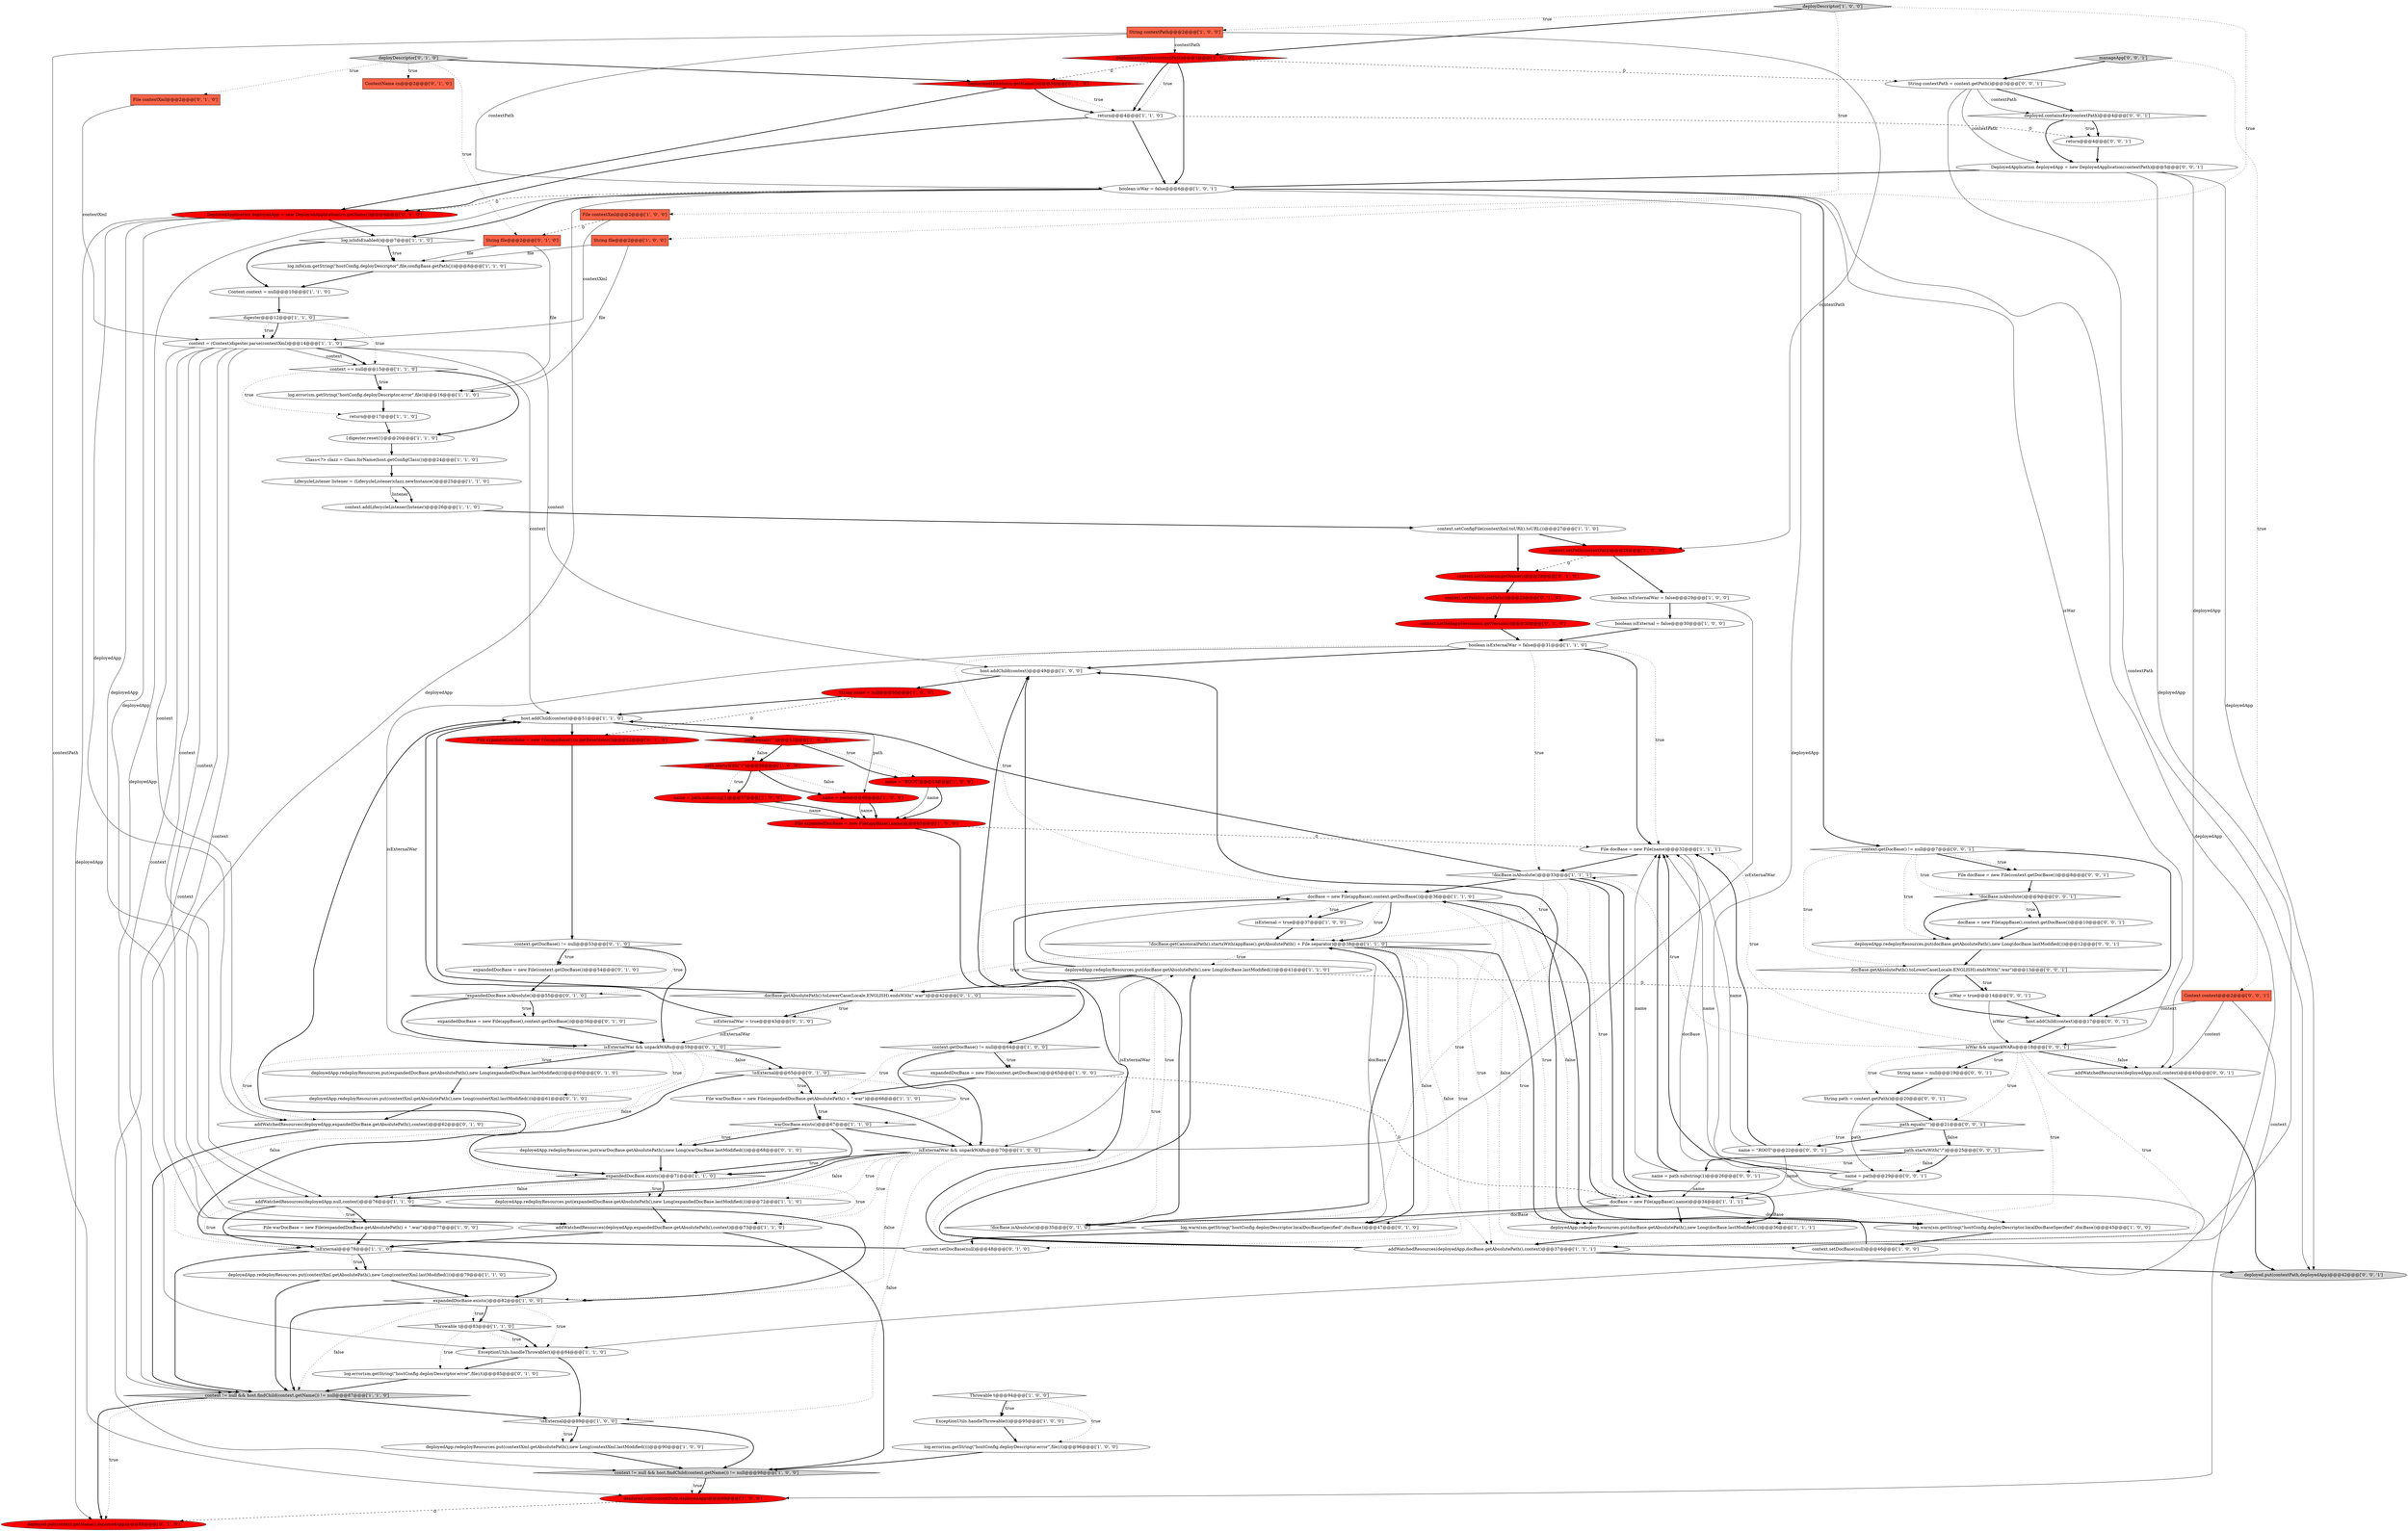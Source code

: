 digraph {
72 [style = filled, label = "deployedApp.redeployResources.put(contextXml.getAbsolutePath(),new Long(contextXml.lastModified()))@@@61@@@['0', '1', '0']", fillcolor = white, shape = ellipse image = "AAA0AAABBB2BBB"];
47 [style = filled, label = "boolean isExternal = false@@@30@@@['1', '0', '0']", fillcolor = white, shape = ellipse image = "AAA0AAABBB1BBB"];
49 [style = filled, label = "isExternal = true@@@37@@@['1', '0', '0']", fillcolor = white, shape = ellipse image = "AAA0AAABBB1BBB"];
23 [style = filled, label = "Context context = null@@@10@@@['1', '1', '0']", fillcolor = white, shape = ellipse image = "AAA0AAABBB1BBB"];
66 [style = filled, label = "expandedDocBase.exists()@@@71@@@['1', '1', '0']", fillcolor = white, shape = diamond image = "AAA0AAABBB1BBB"];
74 [style = filled, label = "deploymentExists(cn.getName())@@@3@@@['0', '1', '0']", fillcolor = red, shape = diamond image = "AAA1AAABBB2BBB"];
27 [style = filled, label = "deployDescriptor['1', '0', '0']", fillcolor = lightgray, shape = diamond image = "AAA0AAABBB1BBB"];
99 [style = filled, label = "deployed.containsKey(contextPath)@@@4@@@['0', '0', '1']", fillcolor = white, shape = diamond image = "AAA0AAABBB3BBB"];
30 [style = filled, label = "File warDocBase = new File(expandedDocBase.getAbsolutePath() + \".war\")@@@66@@@['1', '1', '0']", fillcolor = white, shape = ellipse image = "AAA0AAABBB1BBB"];
73 [style = filled, label = "context.setWebappVersion(cn.getVersion())@@@30@@@['0', '1', '0']", fillcolor = red, shape = ellipse image = "AAA1AAABBB2BBB"];
115 [style = filled, label = "isWar && unpackWARs@@@18@@@['0', '0', '1']", fillcolor = white, shape = diamond image = "AAA0AAABBB3BBB"];
16 [style = filled, label = "deployedApp.redeployResources.put(docBase.getAbsolutePath(),new Long(docBase.lastModified()))@@@41@@@['1', '1', '0']", fillcolor = white, shape = ellipse image = "AAA0AAABBB1BBB"];
82 [style = filled, label = "String file@@@2@@@['0', '1', '0']", fillcolor = tomato, shape = box image = "AAA1AAABBB2BBB"];
43 [style = filled, label = "String name = null@@@50@@@['1', '0', '0']", fillcolor = red, shape = ellipse image = "AAA1AAABBB1BBB"];
77 [style = filled, label = "deployedApp.redeployResources.put(expandedDocBase.getAbsolutePath(),new Long(expandedDocBase.lastModified()))@@@60@@@['0', '1', '0']", fillcolor = white, shape = ellipse image = "AAA0AAABBB2BBB"];
22 [style = filled, label = "context.addLifecycleListener(listener)@@@26@@@['1', '1', '0']", fillcolor = white, shape = ellipse image = "AAA0AAABBB1BBB"];
7 [style = filled, label = "log.isInfoEnabled()@@@7@@@['1', '1', '0']", fillcolor = white, shape = diamond image = "AAA0AAABBB1BBB"];
81 [style = filled, label = "ContextName cn@@@2@@@['0', '1', '0']", fillcolor = tomato, shape = box image = "AAA0AAABBB2BBB"];
109 [style = filled, label = "DeployedApplication deployedApp = new DeployedApplication(contextPath)@@@5@@@['0', '0', '1']", fillcolor = white, shape = ellipse image = "AAA0AAABBB3BBB"];
105 [style = filled, label = "path.startsWith(\"/\")@@@25@@@['0', '0', '1']", fillcolor = white, shape = diamond image = "AAA0AAABBB3BBB"];
51 [style = filled, label = "context = (Context)digester.parse(contextXml)@@@14@@@['1', '1', '0']", fillcolor = white, shape = ellipse image = "AAA0AAABBB1BBB"];
44 [style = filled, label = "return@@@17@@@['1', '1', '0']", fillcolor = white, shape = ellipse image = "AAA0AAABBB1BBB"];
9 [style = filled, label = "deployedApp.redeployResources.put(contextXml.getAbsolutePath(),new Long(contextXml.lastModified()))@@@79@@@['1', '1', '0']", fillcolor = white, shape = ellipse image = "AAA0AAABBB1BBB"];
36 [style = filled, label = "context != null && host.findChild(context.getName()) != null@@@98@@@['1', '0', '0']", fillcolor = lightgray, shape = diamond image = "AAA0AAABBB1BBB"];
111 [style = filled, label = "name = path.substring(1)@@@26@@@['0', '0', '1']", fillcolor = white, shape = ellipse image = "AAA0AAABBB3BBB"];
96 [style = filled, label = "String path = context.getPath()@@@20@@@['0', '0', '1']", fillcolor = white, shape = ellipse image = "AAA0AAABBB3BBB"];
117 [style = filled, label = "addWatchedResources(deployedApp,null,context)@@@40@@@['0', '0', '1']", fillcolor = white, shape = ellipse image = "AAA0AAABBB3BBB"];
4 [style = filled, label = "host.addChild(context)@@@49@@@['1', '0', '0']", fillcolor = white, shape = ellipse image = "AAA0AAABBB1BBB"];
5 [style = filled, label = "!isExternal@@@89@@@['1', '0', '0']", fillcolor = white, shape = diamond image = "AAA0AAABBB1BBB"];
75 [style = filled, label = "expandedDocBase = new File(appBase(),context.getDocBase())@@@56@@@['0', '1', '0']", fillcolor = white, shape = ellipse image = "AAA0AAABBB2BBB"];
83 [style = filled, label = "isExternalWar = true@@@43@@@['0', '1', '0']", fillcolor = white, shape = ellipse image = "AAA0AAABBB2BBB"];
65 [style = filled, label = "isExternalWar && unpackWARs@@@70@@@['1', '0', '0']", fillcolor = white, shape = diamond image = "AAA0AAABBB1BBB"];
21 [style = filled, label = "context.setPath(contextPath)@@@28@@@['1', '0', '0']", fillcolor = red, shape = ellipse image = "AAA1AAABBB1BBB"];
20 [style = filled, label = "ExceptionUtils.handleThrowable(t)@@@84@@@['1', '1', '0']", fillcolor = white, shape = ellipse image = "AAA0AAABBB1BBB"];
108 [style = filled, label = "context.getDocBase() != null@@@7@@@['0', '0', '1']", fillcolor = white, shape = diamond image = "AAA0AAABBB3BBB"];
35 [style = filled, label = "Throwable t@@@83@@@['1', '1', '0']", fillcolor = white, shape = diamond image = "AAA0AAABBB1BBB"];
63 [style = filled, label = "deployedApp.redeployResources.put(contextXml.getAbsolutePath(),new Long(contextXml.lastModified()))@@@90@@@['1', '0', '0']", fillcolor = white, shape = ellipse image = "AAA0AAABBB1BBB"];
84 [style = filled, label = "DeployedApplication deployedApp = new DeployedApplication(cn.getName())@@@6@@@['0', '1', '0']", fillcolor = red, shape = ellipse image = "AAA1AAABBB2BBB"];
103 [style = filled, label = "isWar = true@@@14@@@['0', '0', '1']", fillcolor = white, shape = ellipse image = "AAA0AAABBB3BBB"];
88 [style = filled, label = "log.error(sm.getString(\"hostConfig.deployDescriptor.error\",file),t)@@@85@@@['0', '1', '0']", fillcolor = white, shape = ellipse image = "AAA0AAABBB2BBB"];
62 [style = filled, label = "boolean isWar = false@@@6@@@['1', '0', '1']", fillcolor = white, shape = ellipse image = "AAA0AAABBB1BBB"];
39 [style = filled, label = "context.setDocBase(null)@@@46@@@['1', '0', '0']", fillcolor = white, shape = ellipse image = "AAA0AAABBB1BBB"];
64 [style = filled, label = "File expandedDocBase = new File(appBase(),name)@@@63@@@['1', '0', '0']", fillcolor = red, shape = ellipse image = "AAA1AAABBB1BBB"];
52 [style = filled, label = "log.error(sm.getString(\"hostConfig.deployDescriptor.error\",file))@@@16@@@['1', '1', '0']", fillcolor = white, shape = ellipse image = "AAA0AAABBB1BBB"];
87 [style = filled, label = "context.setName(cn.getName())@@@28@@@['0', '1', '0']", fillcolor = red, shape = ellipse image = "AAA1AAABBB2BBB"];
110 [style = filled, label = "String contextPath = context.getPath()@@@3@@@['0', '0', '1']", fillcolor = white, shape = ellipse image = "AAA0AAABBB3BBB"];
100 [style = filled, label = "String name = null@@@19@@@['0', '0', '1']", fillcolor = white, shape = ellipse image = "AAA0AAABBB3BBB"];
6 [style = filled, label = "docBase = new File(appBase(),context.getDocBase())@@@36@@@['1', '1', '0']", fillcolor = white, shape = ellipse image = "AAA0AAABBB1BBB"];
76 [style = filled, label = "context.setDocBase(null)@@@48@@@['0', '1', '0']", fillcolor = white, shape = ellipse image = "AAA0AAABBB2BBB"];
25 [style = filled, label = "digester@@@12@@@['1', '1', '0']", fillcolor = white, shape = diamond image = "AAA0AAABBB1BBB"];
48 [style = filled, label = "path.equals(\"\")@@@52@@@['1', '0', '0']", fillcolor = red, shape = diamond image = "AAA1AAABBB1BBB"];
91 [style = filled, label = "log.warn(sm.getString(\"hostConfig.deployDescriptor.localDocBaseSpecified\",docBase))@@@47@@@['0', '1', '0']", fillcolor = white, shape = ellipse image = "AAA0AAABBB2BBB"];
34 [style = filled, label = "File contextXml@@@2@@@['1', '0', '0']", fillcolor = tomato, shape = box image = "AAA1AAABBB1BBB"];
12 [style = filled, label = "path.startsWith(\"/\")@@@56@@@['1', '0', '0']", fillcolor = red, shape = diamond image = "AAA1AAABBB1BBB"];
17 [style = filled, label = "context.setConfigFile(contextXml.toURI().toURL())@@@27@@@['1', '1', '0']", fillcolor = white, shape = ellipse image = "AAA0AAABBB1BBB"];
92 [style = filled, label = "context.setPath(cn.getPath())@@@29@@@['0', '1', '0']", fillcolor = red, shape = ellipse image = "AAA1AAABBB2BBB"];
0 [style = filled, label = "String file@@@2@@@['1', '0', '0']", fillcolor = tomato, shape = box image = "AAA0AAABBB1BBB"];
8 [style = filled, label = "name = \"ROOT\"@@@53@@@['1', '0', '0']", fillcolor = red, shape = ellipse image = "AAA1AAABBB1BBB"];
38 [style = filled, label = "!isExternal@@@78@@@['1', '1', '0']", fillcolor = white, shape = diamond image = "AAA0AAABBB1BBB"];
2 [style = filled, label = "String contextPath@@@2@@@['1', '0', '0']", fillcolor = tomato, shape = box image = "AAA0AAABBB1BBB"];
11 [style = filled, label = "ExceptionUtils.handleThrowable(t)@@@95@@@['1', '0', '0']", fillcolor = white, shape = ellipse image = "AAA0AAABBB1BBB"];
71 [style = filled, label = "!expandedDocBase.isAbsolute()@@@55@@@['0', '1', '0']", fillcolor = white, shape = diamond image = "AAA0AAABBB2BBB"];
13 [style = filled, label = "context != null && host.findChild(context.getName()) != null@@@87@@@['1', '1', '0']", fillcolor = lightgray, shape = diamond image = "AAA0AAABBB1BBB"];
24 [style = filled, label = "warDocBase.exists()@@@67@@@['1', '1', '0']", fillcolor = white, shape = diamond image = "AAA0AAABBB1BBB"];
95 [style = filled, label = "docBase = new File(appBase(),context.getDocBase())@@@10@@@['0', '0', '1']", fillcolor = white, shape = ellipse image = "AAA0AAABBB3BBB"];
113 [style = filled, label = "return@@@4@@@['0', '0', '1']", fillcolor = white, shape = ellipse image = "AAA0AAABBB3BBB"];
116 [style = filled, label = "manageApp['0', '0', '1']", fillcolor = lightgray, shape = diamond image = "AAA0AAABBB3BBB"];
94 [style = filled, label = "!docBase.isAbsolute()@@@9@@@['0', '0', '1']", fillcolor = white, shape = diamond image = "AAA0AAABBB3BBB"];
106 [style = filled, label = "Context context@@@2@@@['0', '0', '1']", fillcolor = tomato, shape = box image = "AAA0AAABBB3BBB"];
69 [style = filled, label = "deployed.put(context.getName(),deployedApp)@@@88@@@['0', '1', '0']", fillcolor = red, shape = ellipse image = "AAA1AAABBB2BBB"];
26 [style = filled, label = "!docBase.isAbsolute()@@@33@@@['1', '1', '1']", fillcolor = white, shape = diamond image = "AAA0AAABBB1BBB"];
102 [style = filled, label = "docBase.getAbsolutePath().toLowerCase(Locale.ENGLISH).endsWith(\".war\")@@@13@@@['0', '0', '1']", fillcolor = white, shape = diamond image = "AAA0AAABBB3BBB"];
33 [style = filled, label = "Throwable t@@@94@@@['1', '0', '0']", fillcolor = white, shape = diamond image = "AAA0AAABBB1BBB"];
55 [style = filled, label = "File docBase = new File(name)@@@32@@@['1', '1', '1']", fillcolor = white, shape = ellipse image = "AAA0AAABBB1BBB"];
86 [style = filled, label = "deployedApp.redeployResources.put(warDocBase.getAbsolutePath(),new Long(warDocBase.lastModified()))@@@68@@@['0', '1', '0']", fillcolor = white, shape = ellipse image = "AAA0AAABBB2BBB"];
28 [style = filled, label = "context.getDocBase() != null@@@64@@@['1', '0', '0']", fillcolor = white, shape = diamond image = "AAA0AAABBB1BBB"];
37 [style = filled, label = "deployedApp.redeployResources.put(docBase.getAbsolutePath(),new Long(docBase.lastModified()))@@@36@@@['1', '1', '1']", fillcolor = white, shape = ellipse image = "AAA0AAABBB1BBB"];
3 [style = filled, label = "{digester.reset()}@@@20@@@['1', '1', '0']", fillcolor = white, shape = ellipse image = "AAA0AAABBB1BBB"];
56 [style = filled, label = "return@@@4@@@['1', '1', '0']", fillcolor = white, shape = ellipse image = "AAA0AAABBB1BBB"];
46 [style = filled, label = "Class<?> clazz = Class.forName(host.getConfigClass())@@@24@@@['1', '1', '0']", fillcolor = white, shape = ellipse image = "AAA0AAABBB1BBB"];
67 [style = filled, label = "deployDescriptor['0', '1', '0']", fillcolor = lightgray, shape = diamond image = "AAA0AAABBB2BBB"];
15 [style = filled, label = "log.info(sm.getString(\"hostConfig.deployDescriptor\",file,configBase.getPath()))@@@8@@@['1', '1', '0']", fillcolor = white, shape = ellipse image = "AAA0AAABBB1BBB"];
41 [style = filled, label = "!docBase.getCanonicalPath().startsWith(appBase().getAbsolutePath() + File.separator)@@@38@@@['1', '1', '0']", fillcolor = white, shape = diamond image = "AAA0AAABBB1BBB"];
68 [style = filled, label = "File contextXml@@@2@@@['0', '1', '0']", fillcolor = tomato, shape = box image = "AAA0AAABBB2BBB"];
29 [style = filled, label = "docBase = new File(appBase(),name)@@@34@@@['1', '1', '1']", fillcolor = white, shape = ellipse image = "AAA0AAABBB1BBB"];
98 [style = filled, label = "path.equals(\"\")@@@21@@@['0', '0', '1']", fillcolor = white, shape = diamond image = "AAA0AAABBB3BBB"];
57 [style = filled, label = "deployedApp.redeployResources.put(expandedDocBase.getAbsolutePath(),new Long(expandedDocBase.lastModified()))@@@72@@@['1', '1', '0']", fillcolor = white, shape = ellipse image = "AAA0AAABBB1BBB"];
90 [style = filled, label = "isExternalWar && unpackWARs@@@59@@@['0', '1', '0']", fillcolor = white, shape = diamond image = "AAA0AAABBB2BBB"];
50 [style = filled, label = "name = path@@@60@@@['1', '0', '0']", fillcolor = red, shape = ellipse image = "AAA1AAABBB1BBB"];
107 [style = filled, label = "host.addChild(context)@@@17@@@['0', '0', '1']", fillcolor = white, shape = ellipse image = "AAA0AAABBB3BBB"];
53 [style = filled, label = "host.addChild(context)@@@51@@@['1', '1', '0']", fillcolor = white, shape = ellipse image = "AAA0AAABBB1BBB"];
59 [style = filled, label = "name = path.substring(1)@@@57@@@['1', '0', '0']", fillcolor = red, shape = ellipse image = "AAA1AAABBB1BBB"];
104 [style = filled, label = "File docBase = new File(context.getDocBase())@@@8@@@['0', '0', '1']", fillcolor = white, shape = ellipse image = "AAA0AAABBB3BBB"];
85 [style = filled, label = "expandedDocBase = new File(context.getDocBase())@@@54@@@['0', '1', '0']", fillcolor = white, shape = ellipse image = "AAA0AAABBB2BBB"];
93 [style = filled, label = "!docBase.isAbsolute()@@@35@@@['0', '1', '0']", fillcolor = white, shape = diamond image = "AAA0AAABBB2BBB"];
18 [style = filled, label = "addWatchedResources(deployedApp,expandedDocBase.getAbsolutePath(),context)@@@73@@@['1', '1', '0']", fillcolor = white, shape = ellipse image = "AAA0AAABBB1BBB"];
19 [style = filled, label = "expandedDocBase.exists()@@@82@@@['1', '0', '0']", fillcolor = white, shape = diamond image = "AAA0AAABBB1BBB"];
40 [style = filled, label = "expandedDocBase = new File(context.getDocBase())@@@65@@@['1', '0', '0']", fillcolor = white, shape = ellipse image = "AAA0AAABBB1BBB"];
58 [style = filled, label = "addWatchedResources(deployedApp,docBase.getAbsolutePath(),context)@@@37@@@['1', '1', '1']", fillcolor = white, shape = ellipse image = "AAA0AAABBB1BBB"];
114 [style = filled, label = "deployed.put(contextPath,deployedApp)@@@42@@@['0', '0', '1']", fillcolor = lightgray, shape = ellipse image = "AAA0AAABBB3BBB"];
60 [style = filled, label = "boolean isExternalWar = false@@@29@@@['1', '0', '0']", fillcolor = white, shape = ellipse image = "AAA0AAABBB1BBB"];
70 [style = filled, label = "addWatchedResources(deployedApp,expandedDocBase.getAbsolutePath(),context)@@@62@@@['0', '1', '0']", fillcolor = white, shape = ellipse image = "AAA0AAABBB2BBB"];
45 [style = filled, label = "deploymentExists(contextPath)@@@3@@@['1', '0', '0']", fillcolor = red, shape = diamond image = "AAA1AAABBB1BBB"];
61 [style = filled, label = "deployed.put(contextPath,deployedApp)@@@99@@@['1', '0', '0']", fillcolor = red, shape = ellipse image = "AAA1AAABBB1BBB"];
10 [style = filled, label = "log.error(sm.getString(\"hostConfig.deployDescriptor.error\",file),t)@@@96@@@['1', '0', '0']", fillcolor = white, shape = ellipse image = "AAA0AAABBB1BBB"];
14 [style = filled, label = "LifecycleListener listener = (LifecycleListener)clazz.newInstance()@@@25@@@['1', '1', '0']", fillcolor = white, shape = ellipse image = "AAA0AAABBB1BBB"];
89 [style = filled, label = "!isExternal@@@65@@@['0', '1', '0']", fillcolor = white, shape = diamond image = "AAA0AAABBB2BBB"];
54 [style = filled, label = "boolean isExternalWar = false@@@31@@@['1', '1', '0']", fillcolor = white, shape = ellipse image = "AAA0AAABBB1BBB"];
79 [style = filled, label = "File expandedDocBase = new File(appBase(),cn.getBaseName())@@@52@@@['0', '1', '0']", fillcolor = red, shape = ellipse image = "AAA1AAABBB2BBB"];
78 [style = filled, label = "context.getDocBase() != null@@@53@@@['0', '1', '0']", fillcolor = white, shape = diamond image = "AAA0AAABBB2BBB"];
31 [style = filled, label = "context == null@@@15@@@['1', '1', '0']", fillcolor = white, shape = diamond image = "AAA0AAABBB1BBB"];
1 [style = filled, label = "log.warn(sm.getString(\"hostConfig.deployDescriptor.localDocBaseSpecified\",docBase))@@@45@@@['1', '0', '0']", fillcolor = white, shape = ellipse image = "AAA0AAABBB1BBB"];
42 [style = filled, label = "addWatchedResources(deployedApp,null,context)@@@76@@@['1', '1', '0']", fillcolor = white, shape = ellipse image = "AAA0AAABBB1BBB"];
112 [style = filled, label = "name = \"ROOT\"@@@22@@@['0', '0', '1']", fillcolor = white, shape = ellipse image = "AAA0AAABBB3BBB"];
32 [style = filled, label = "File warDocBase = new File(expandedDocBase.getAbsolutePath() + \".war\")@@@77@@@['1', '0', '0']", fillcolor = white, shape = ellipse image = "AAA0AAABBB1BBB"];
80 [style = filled, label = "docBase.getAbsolutePath().toLowerCase(Locale.ENGLISH).endsWith(\".war\")@@@42@@@['0', '1', '0']", fillcolor = white, shape = diamond image = "AAA0AAABBB2BBB"];
97 [style = filled, label = "deployedApp.redeployResources.put(docBase.getAbsolutePath(),new Long(docBase.lastModified()))@@@12@@@['0', '0', '1']", fillcolor = white, shape = ellipse image = "AAA0AAABBB3BBB"];
101 [style = filled, label = "name = path@@@29@@@['0', '0', '1']", fillcolor = white, shape = ellipse image = "AAA0AAABBB3BBB"];
35->20 [style = dotted, label="true"];
54->55 [style = bold, label=""];
110->109 [style = solid, label="contextPath"];
94->97 [style = bold, label=""];
52->44 [style = bold, label=""];
5->63 [style = bold, label=""];
65->42 [style = bold, label=""];
16->65 [style = solid, label="isExternalWar"];
41->80 [style = dotted, label="true"];
12->59 [style = dotted, label="true"];
93->6 [style = dotted, label="true"];
73->54 [style = bold, label=""];
82->52 [style = solid, label="file"];
62->108 [style = bold, label=""];
115->58 [style = dotted, label="true"];
27->2 [style = dotted, label="true"];
8->64 [style = solid, label="name"];
108->97 [style = dotted, label="true"];
110->99 [style = bold, label=""];
107->115 [style = bold, label=""];
63->36 [style = bold, label=""];
51->53 [style = solid, label="context"];
87->92 [style = bold, label=""];
64->55 [style = dashed, label="0"];
90->70 [style = dotted, label="true"];
13->5 [style = bold, label=""];
28->30 [style = dotted, label="true"];
48->12 [style = bold, label=""];
29->6 [style = bold, label=""];
30->65 [style = bold, label=""];
33->11 [style = bold, label=""];
108->104 [style = bold, label=""];
102->103 [style = bold, label=""];
60->47 [style = bold, label=""];
113->109 [style = bold, label=""];
85->71 [style = bold, label=""];
90->66 [style = dotted, label="false"];
38->9 [style = dotted, label="true"];
41->58 [style = dotted, label="true"];
101->55 [style = bold, label=""];
62->7 [style = bold, label=""];
65->19 [style = dotted, label="false"];
112->55 [style = solid, label="name"];
45->62 [style = bold, label=""];
43->53 [style = bold, label=""];
27->45 [style = bold, label=""];
6->41 [style = bold, label=""];
80->83 [style = bold, label=""];
90->89 [style = bold, label=""];
42->38 [style = dotted, label="true"];
9->13 [style = bold, label=""];
98->105 [style = bold, label=""];
65->66 [style = dotted, label="true"];
59->64 [style = solid, label="name"];
115->117 [style = dotted, label="false"];
28->65 [style = bold, label=""];
19->35 [style = dotted, label="true"];
31->44 [style = dotted, label="true"];
6->1 [style = dotted, label="false"];
51->31 [style = solid, label="context"];
17->21 [style = bold, label=""];
109->58 [style = solid, label="deployedApp"];
5->36 [style = bold, label=""];
82->15 [style = solid, label="file"];
42->32 [style = dotted, label="true"];
26->41 [style = dotted, label="true"];
78->71 [style = dotted, label="true"];
25->51 [style = bold, label=""];
53->48 [style = bold, label=""];
42->19 [style = bold, label=""];
18->38 [style = bold, label=""];
33->11 [style = dotted, label="true"];
62->20 [style = solid, label="deployedApp"];
110->99 [style = solid, label="contextPath"];
23->25 [style = bold, label=""];
3->46 [style = bold, label=""];
59->64 [style = bold, label=""];
88->13 [style = bold, label=""];
29->1 [style = solid, label="docBase"];
54->90 [style = solid, label="isExternalWar"];
96->101 [style = solid, label="path"];
70->13 [style = bold, label=""];
61->69 [style = dashed, label="0"];
14->22 [style = solid, label="listener"];
58->16 [style = bold, label=""];
54->6 [style = dotted, label="true"];
51->36 [style = solid, label="context"];
115->55 [style = dotted, label="true"];
29->91 [style = solid, label="docBase"];
37->58 [style = bold, label=""];
8->64 [style = bold, label=""];
106->58 [style = solid, label="context"];
44->3 [style = bold, label=""];
35->20 [style = bold, label=""];
41->37 [style = bold, label=""];
90->77 [style = bold, label=""];
66->18 [style = dotted, label="true"];
14->22 [style = bold, label=""];
0->52 [style = solid, label="file"];
6->37 [style = dotted, label="true"];
2->62 [style = solid, label="contextPath"];
58->16 [style = dotted, label="true"];
56->62 [style = bold, label=""];
55->26 [style = bold, label=""];
6->49 [style = bold, label=""];
65->66 [style = bold, label=""];
89->66 [style = bold, label=""];
99->109 [style = bold, label=""];
94->95 [style = bold, label=""];
80->83 [style = dotted, label="true"];
13->69 [style = dotted, label="true"];
115->117 [style = bold, label=""];
26->6 [style = bold, label=""];
71->75 [style = bold, label=""];
51->20 [style = solid, label="context"];
39->4 [style = bold, label=""];
34->51 [style = solid, label="contextXml"];
16->80 [style = bold, label=""];
105->101 [style = dotted, label="false"];
104->94 [style = bold, label=""];
89->24 [style = dotted, label="true"];
84->70 [style = solid, label="deployedApp"];
90->77 [style = dotted, label="true"];
115->100 [style = bold, label=""];
0->15 [style = solid, label="file"];
62->18 [style = solid, label="deployedApp"];
78->85 [style = dotted, label="true"];
53->50 [style = solid, label="path"];
47->54 [style = bold, label=""];
19->13 [style = bold, label=""];
112->55 [style = bold, label=""];
92->73 [style = bold, label=""];
115->100 [style = dotted, label="true"];
103->107 [style = bold, label=""];
21->87 [style = dashed, label="0"];
7->23 [style = bold, label=""];
67->81 [style = dotted, label="true"];
98->112 [style = dotted, label="true"];
12->50 [style = dotted, label="false"];
6->49 [style = dotted, label="true"];
35->88 [style = dotted, label="true"];
48->12 [style = dotted, label="false"];
103->115 [style = solid, label="isWar"];
22->17 [style = bold, label=""];
45->56 [style = bold, label=""];
46->14 [style = bold, label=""];
49->41 [style = bold, label=""];
21->60 [style = bold, label=""];
112->29 [style = solid, label="name"];
89->30 [style = dotted, label="true"];
42->32 [style = bold, label=""];
17->87 [style = bold, label=""];
76->53 [style = bold, label=""];
111->55 [style = bold, label=""];
26->37 [style = bold, label=""];
31->3 [style = bold, label=""];
66->57 [style = bold, label=""];
43->79 [style = dashed, label="0"];
42->38 [style = bold, label=""];
75->90 [style = bold, label=""];
33->10 [style = dotted, label="true"];
115->26 [style = dotted, label="true"];
105->101 [style = bold, label=""];
1->39 [style = bold, label=""];
102->107 [style = bold, label=""];
30->24 [style = bold, label=""];
51->4 [style = solid, label="context"];
65->42 [style = dotted, label="false"];
71->90 [style = bold, label=""];
94->95 [style = dotted, label="true"];
26->53 [style = bold, label=""];
25->31 [style = dotted, label="true"];
31->52 [style = bold, label=""];
90->89 [style = dotted, label="false"];
24->66 [style = bold, label=""];
41->16 [style = dotted, label="true"];
74->84 [style = bold, label=""];
29->93 [style = bold, label=""];
53->79 [style = bold, label=""];
38->9 [style = bold, label=""];
96->98 [style = bold, label=""];
84->7 [style = bold, label=""];
78->85 [style = bold, label=""];
71->75 [style = dotted, label="true"];
29->37 [style = bold, label=""];
41->37 [style = dotted, label="true"];
108->107 [style = bold, label=""];
7->15 [style = dotted, label="true"];
80->53 [style = bold, label=""];
20->88 [style = bold, label=""];
41->76 [style = dotted, label="false"];
98->105 [style = dotted, label="false"];
38->19 [style = bold, label=""];
2->45 [style = solid, label="contextPath"];
2->21 [style = solid, label="contextPath"];
26->93 [style = dotted, label="true"];
95->97 [style = bold, label=""];
105->111 [style = bold, label=""];
16->103 [style = dashed, label="0"];
111->29 [style = solid, label="name"];
6->1 [style = bold, label=""];
65->18 [style = dotted, label="true"];
115->98 [style = dotted, label="true"];
51->42 [style = solid, label="context"];
83->53 [style = bold, label=""];
5->63 [style = dotted, label="true"];
31->52 [style = dotted, label="true"];
105->111 [style = dotted, label="true"];
11->10 [style = bold, label=""];
24->86 [style = bold, label=""];
62->13 [style = solid, label="deployedApp"];
13->69 [style = bold, label=""];
19->35 [style = bold, label=""];
34->82 [style = dashed, label="0"];
66->42 [style = bold, label=""];
9->19 [style = bold, label=""];
50->64 [style = bold, label=""];
7->15 [style = bold, label=""];
108->104 [style = dotted, label="true"];
40->30 [style = bold, label=""];
109->114 [style = solid, label="deployedApp"];
116->110 [style = bold, label=""];
84->18 [style = solid, label="deployedApp"];
58->4 [style = bold, label=""];
41->91 [style = bold, label=""];
109->62 [style = bold, label=""];
16->4 [style = bold, label=""];
66->42 [style = dotted, label="false"];
84->42 [style = solid, label="deployedApp"];
101->55 [style = solid, label="name"];
40->29 [style = dashed, label="0"];
102->103 [style = dotted, label="true"];
6->91 [style = solid, label="docBase"];
106->107 [style = solid, label="context"];
111->55 [style = solid, label="name"];
108->94 [style = dotted, label="true"];
78->90 [style = bold, label=""];
56->113 [style = dashed, label="0"];
2->61 [style = solid, label="contextPath"];
51->18 [style = solid, label="context"];
15->23 [style = bold, label=""];
12->50 [style = bold, label=""];
86->66 [style = bold, label=""];
4->43 [style = bold, label=""];
28->40 [style = bold, label=""];
83->90 [style = solid, label="isExternalWar"];
30->24 [style = dotted, label="true"];
67->82 [style = dotted, label="true"];
6->58 [style = dotted, label="true"];
60->65 [style = solid, label="isExternalWar"];
93->6 [style = bold, label=""];
27->34 [style = dotted, label="true"];
19->20 [style = dotted, label="true"];
72->70 [style = bold, label=""];
36->61 [style = dotted, label="true"];
26->29 [style = bold, label=""];
91->76 [style = bold, label=""];
67->74 [style = bold, label=""];
45->74 [style = dashed, label="0"];
62->84 [style = dashed, label="0"];
51->70 [style = solid, label="context"];
25->51 [style = dotted, label="true"];
24->86 [style = dotted, label="true"];
100->96 [style = bold, label=""];
90->72 [style = dotted, label="true"];
18->36 [style = bold, label=""];
116->106 [style = dotted, label="true"];
62->115 [style = solid, label="isWar"];
6->41 [style = dotted, label="true"];
115->96 [style = dotted, label="true"];
48->8 [style = bold, label=""];
57->18 [style = bold, label=""];
93->41 [style = bold, label=""];
19->13 [style = dotted, label="false"];
54->4 [style = bold, label=""];
41->91 [style = dotted, label="false"];
77->72 [style = bold, label=""];
6->39 [style = dotted, label="false"];
45->56 [style = dotted, label="true"];
117->114 [style = bold, label=""];
10->36 [style = bold, label=""];
20->5 [style = bold, label=""];
110->114 [style = solid, label="contextPath"];
51->13 [style = solid, label="context"];
99->113 [style = bold, label=""];
32->38 [style = bold, label=""];
56->84 [style = bold, label=""];
74->56 [style = dotted, label="true"];
66->57 [style = dotted, label="true"];
62->61 [style = solid, label="deployedApp"];
109->117 [style = solid, label="deployedApp"];
27->0 [style = dotted, label="true"];
67->68 [style = dotted, label="true"];
79->78 [style = bold, label=""];
89->30 [style = bold, label=""];
55->1 [style = solid, label="docBase"];
50->64 [style = solid, label="name"];
48->8 [style = dotted, label="true"];
108->102 [style = dotted, label="true"];
84->69 [style = solid, label="deployedApp"];
12->59 [style = bold, label=""];
45->110 [style = dashed, label="0"];
90->38 [style = dotted, label="false"];
26->29 [style = dotted, label="true"];
36->61 [style = bold, label=""];
54->26 [style = dotted, label="true"];
97->102 [style = bold, label=""];
54->55 [style = dotted, label="true"];
106->117 [style = solid, label="context"];
51->31 [style = bold, label=""];
64->28 [style = bold, label=""];
98->112 [style = bold, label=""];
115->37 [style = dotted, label="true"];
101->29 [style = solid, label="name"];
38->13 [style = bold, label=""];
28->40 [style = dotted, label="true"];
65->57 [style = dotted, label="true"];
99->113 [style = dotted, label="true"];
24->65 [style = bold, label=""];
65->5 [style = dotted, label="false"];
74->56 [style = bold, label=""];
58->114 [style = bold, label=""];
68->51 [style = solid, label="contextXml"];
}
